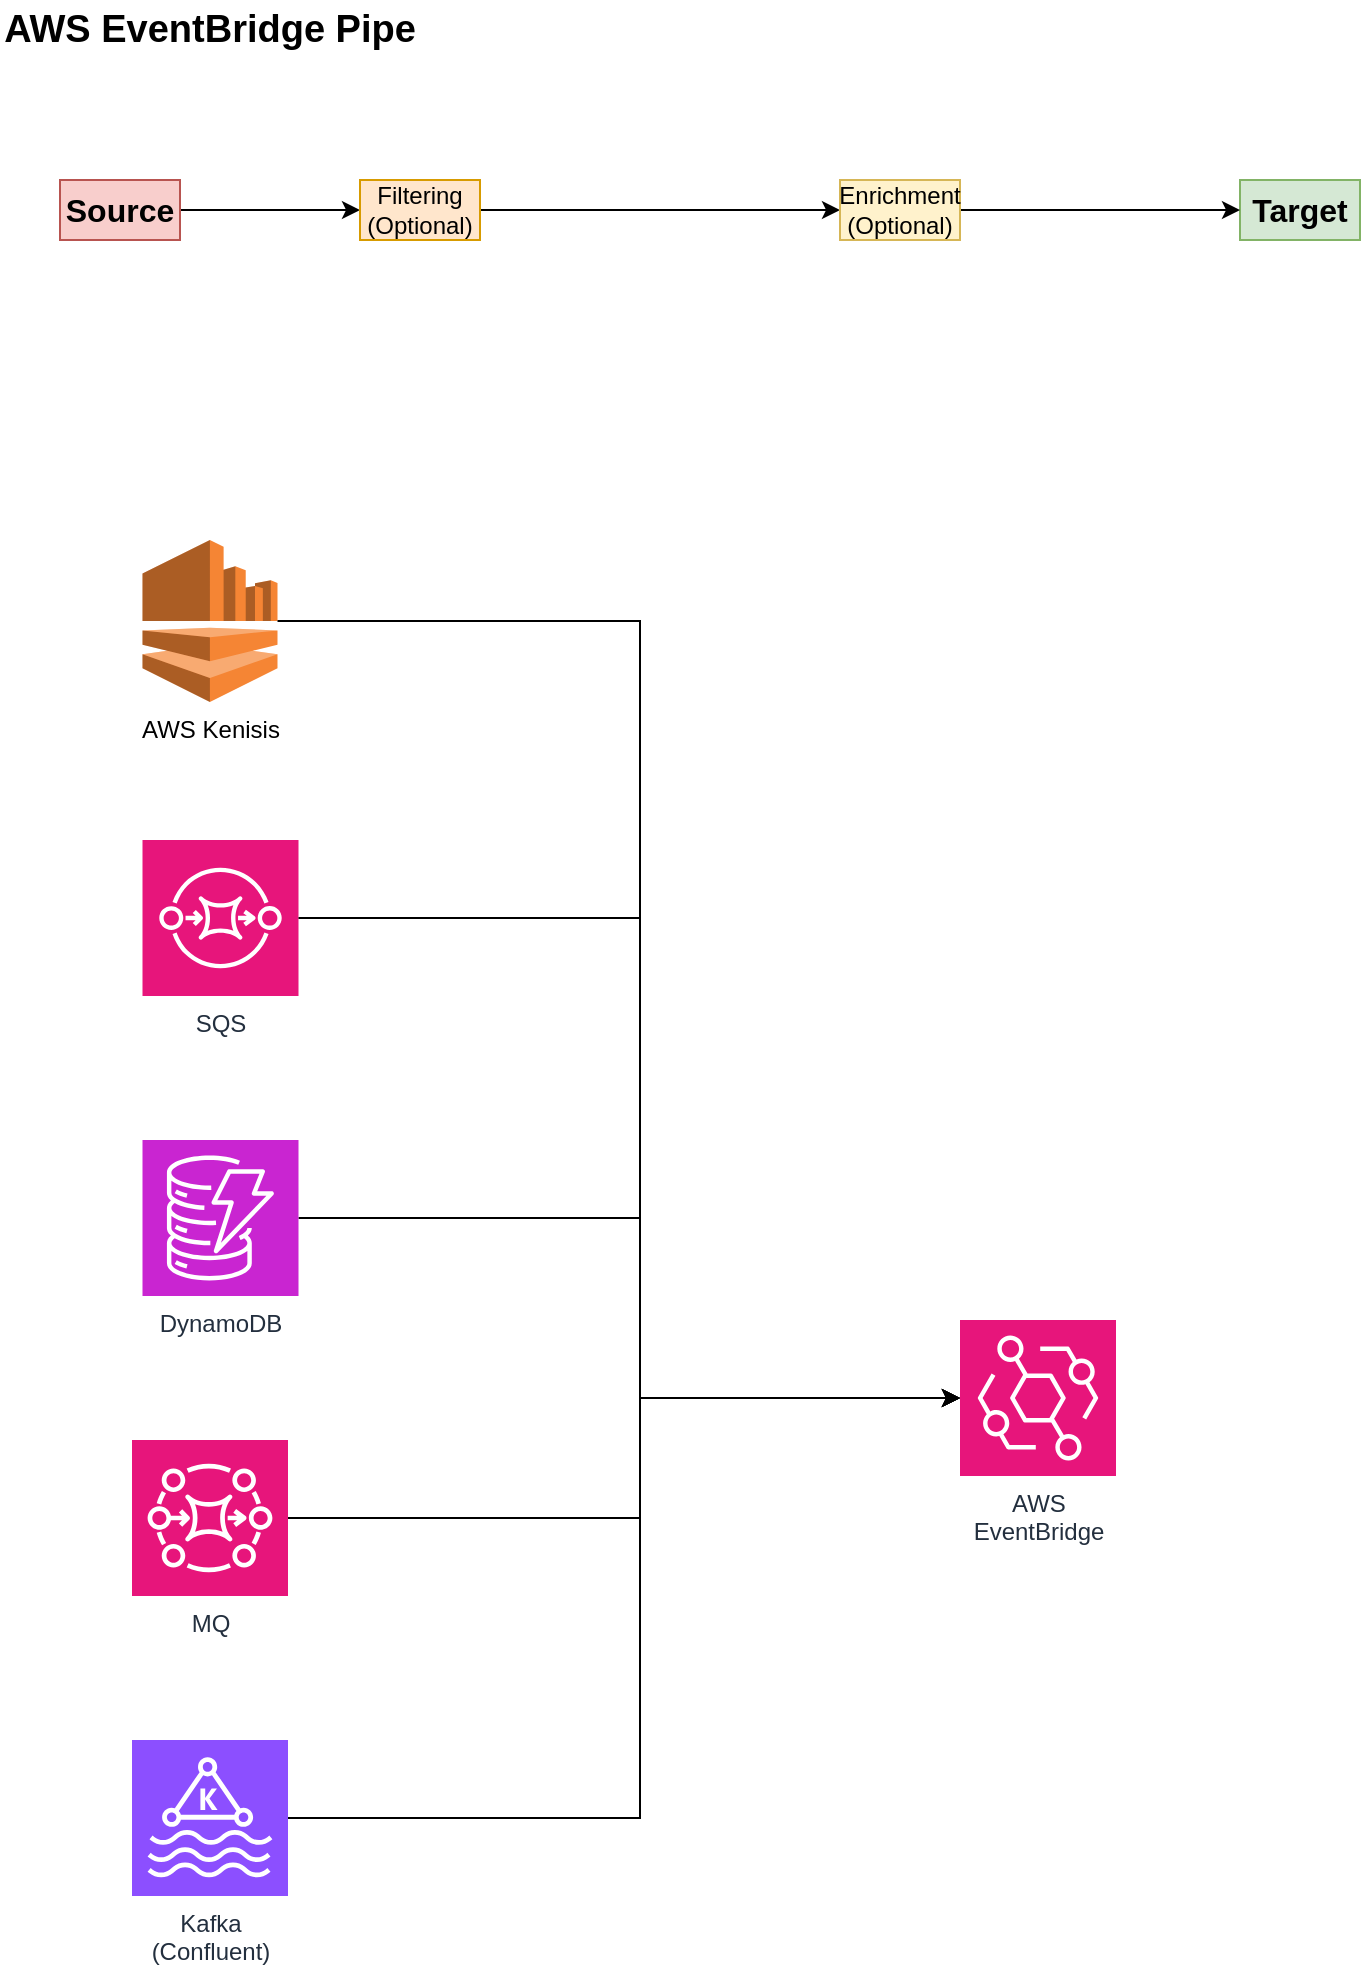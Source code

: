 <mxfile version="28.0.4">
  <diagram name="Page-1" id="sNrjnK8-cML1wDVD-U-E">
    <mxGraphModel dx="916" dy="504" grid="1" gridSize="10" guides="1" tooltips="1" connect="1" arrows="1" fold="1" page="1" pageScale="1" pageWidth="850" pageHeight="1100" math="0" shadow="0">
      <root>
        <mxCell id="0" />
        <mxCell id="1" parent="0" />
        <mxCell id="p6Onq1dFZmuXoKB_c6-O-1" value="AWS&lt;br&gt;EventBridge" style="sketch=0;points=[[0,0,0],[0.25,0,0],[0.5,0,0],[0.75,0,0],[1,0,0],[0,1,0],[0.25,1,0],[0.5,1,0],[0.75,1,0],[1,1,0],[0,0.25,0],[0,0.5,0],[0,0.75,0],[1,0.25,0],[1,0.5,0],[1,0.75,0]];outlineConnect=0;fontColor=#232F3E;fillColor=#E7157B;strokeColor=#ffffff;dashed=0;verticalLabelPosition=bottom;verticalAlign=top;align=center;html=1;fontSize=12;fontStyle=0;aspect=fixed;shape=mxgraph.aws4.resourceIcon;resIcon=mxgraph.aws4.eventbridge;" parent="1" vertex="1">
          <mxGeometry x="530" y="690" width="78" height="78" as="geometry" />
        </mxCell>
        <mxCell id="p6Onq1dFZmuXoKB_c6-O-2" value="AWS EventBridge Pipe" style="text;html=1;align=center;verticalAlign=middle;whiteSpace=wrap;rounded=0;fontStyle=1;fontSize=19;" parent="1" vertex="1">
          <mxGeometry x="50" y="30" width="210" height="30" as="geometry" />
        </mxCell>
        <mxCell id="p6Onq1dFZmuXoKB_c6-O-9" style="edgeStyle=orthogonalEdgeStyle;rounded=0;orthogonalLoop=1;jettySize=auto;html=1;entryX=0;entryY=0.5;entryDx=0;entryDy=0;" parent="1" source="p6Onq1dFZmuXoKB_c6-O-4" target="p6Onq1dFZmuXoKB_c6-O-7" edge="1">
          <mxGeometry relative="1" as="geometry" />
        </mxCell>
        <mxCell id="p6Onq1dFZmuXoKB_c6-O-4" value="Source" style="text;html=1;align=center;verticalAlign=middle;whiteSpace=wrap;rounded=0;fontStyle=1;fontSize=16;fillColor=#f8cecc;strokeColor=#b85450;" parent="1" vertex="1">
          <mxGeometry x="80" y="120" width="60" height="30" as="geometry" />
        </mxCell>
        <mxCell id="p6Onq1dFZmuXoKB_c6-O-5" value="Target" style="text;html=1;align=center;verticalAlign=middle;whiteSpace=wrap;rounded=0;fontStyle=1;fontSize=16;fillColor=#d5e8d4;strokeColor=#82b366;" parent="1" vertex="1">
          <mxGeometry x="670" y="120" width="60" height="30" as="geometry" />
        </mxCell>
        <mxCell id="p6Onq1dFZmuXoKB_c6-O-10" style="edgeStyle=orthogonalEdgeStyle;rounded=0;orthogonalLoop=1;jettySize=auto;html=1;entryX=0;entryY=0.5;entryDx=0;entryDy=0;" parent="1" source="p6Onq1dFZmuXoKB_c6-O-7" target="p6Onq1dFZmuXoKB_c6-O-8" edge="1">
          <mxGeometry relative="1" as="geometry" />
        </mxCell>
        <mxCell id="p6Onq1dFZmuXoKB_c6-O-7" value="Filtering&lt;br&gt;(Optional)" style="text;html=1;align=center;verticalAlign=middle;whiteSpace=wrap;rounded=0;fillColor=#ffe6cc;strokeColor=#d79b00;" parent="1" vertex="1">
          <mxGeometry x="230" y="120" width="60" height="30" as="geometry" />
        </mxCell>
        <mxCell id="p6Onq1dFZmuXoKB_c6-O-11" style="edgeStyle=orthogonalEdgeStyle;rounded=0;orthogonalLoop=1;jettySize=auto;html=1;" parent="1" source="p6Onq1dFZmuXoKB_c6-O-8" target="p6Onq1dFZmuXoKB_c6-O-5" edge="1">
          <mxGeometry relative="1" as="geometry" />
        </mxCell>
        <mxCell id="p6Onq1dFZmuXoKB_c6-O-8" value="Enrichment&lt;br&gt;(Optional)" style="text;html=1;align=center;verticalAlign=middle;whiteSpace=wrap;rounded=0;fillColor=#fff2cc;strokeColor=#d6b656;" parent="1" vertex="1">
          <mxGeometry x="470" y="120" width="60" height="30" as="geometry" />
        </mxCell>
        <mxCell id="p6Onq1dFZmuXoKB_c6-O-12" value="AWS Kenisis" style="outlineConnect=0;dashed=0;verticalLabelPosition=bottom;verticalAlign=top;align=center;html=1;shape=mxgraph.aws3.kinesis;fillColor=#F58534;gradientColor=none;" parent="1" vertex="1">
          <mxGeometry x="121.25" y="300" width="67.5" height="81" as="geometry" />
        </mxCell>
        <mxCell id="p6Onq1dFZmuXoKB_c6-O-13" value="SQS" style="sketch=0;points=[[0,0,0],[0.25,0,0],[0.5,0,0],[0.75,0,0],[1,0,0],[0,1,0],[0.25,1,0],[0.5,1,0],[0.75,1,0],[1,1,0],[0,0.25,0],[0,0.5,0],[0,0.75,0],[1,0.25,0],[1,0.5,0],[1,0.75,0]];outlineConnect=0;fontColor=#232F3E;fillColor=#E7157B;strokeColor=#ffffff;dashed=0;verticalLabelPosition=bottom;verticalAlign=top;align=center;html=1;fontSize=12;fontStyle=0;aspect=fixed;shape=mxgraph.aws4.resourceIcon;resIcon=mxgraph.aws4.sqs;" parent="1" vertex="1">
          <mxGeometry x="121.25" y="450" width="78" height="78" as="geometry" />
        </mxCell>
        <mxCell id="p6Onq1dFZmuXoKB_c6-O-21" style="edgeStyle=orthogonalEdgeStyle;rounded=0;orthogonalLoop=1;jettySize=auto;html=1;" parent="1" source="p6Onq1dFZmuXoKB_c6-O-15" target="p6Onq1dFZmuXoKB_c6-O-1" edge="1">
          <mxGeometry relative="1" as="geometry">
            <Array as="points">
              <mxPoint x="370" y="639" />
              <mxPoint x="370" y="729" />
            </Array>
          </mxGeometry>
        </mxCell>
        <mxCell id="p6Onq1dFZmuXoKB_c6-O-15" value="DynamoDB" style="sketch=0;points=[[0,0,0],[0.25,0,0],[0.5,0,0],[0.75,0,0],[1,0,0],[0,1,0],[0.25,1,0],[0.5,1,0],[0.75,1,0],[1,1,0],[0,0.25,0],[0,0.5,0],[0,0.75,0],[1,0.25,0],[1,0.5,0],[1,0.75,0]];outlineConnect=0;fontColor=#232F3E;fillColor=#C925D1;strokeColor=#ffffff;dashed=0;verticalLabelPosition=bottom;verticalAlign=top;align=center;html=1;fontSize=12;fontStyle=0;aspect=fixed;shape=mxgraph.aws4.resourceIcon;resIcon=mxgraph.aws4.dynamodb;" parent="1" vertex="1">
          <mxGeometry x="121.25" y="600" width="78" height="78" as="geometry" />
        </mxCell>
        <mxCell id="p6Onq1dFZmuXoKB_c6-O-16" value="MQ" style="sketch=0;points=[[0,0,0],[0.25,0,0],[0.5,0,0],[0.75,0,0],[1,0,0],[0,1,0],[0.25,1,0],[0.5,1,0],[0.75,1,0],[1,1,0],[0,0.25,0],[0,0.5,0],[0,0.75,0],[1,0.25,0],[1,0.5,0],[1,0.75,0]];outlineConnect=0;fontColor=#232F3E;fillColor=#E7157B;strokeColor=#ffffff;dashed=0;verticalLabelPosition=bottom;verticalAlign=top;align=center;html=1;fontSize=12;fontStyle=0;aspect=fixed;shape=mxgraph.aws4.resourceIcon;resIcon=mxgraph.aws4.mq;" parent="1" vertex="1">
          <mxGeometry x="116" y="750" width="78" height="78" as="geometry" />
        </mxCell>
        <mxCell id="p6Onq1dFZmuXoKB_c6-O-17" value="Kafka&lt;br&gt;(Confluent)" style="sketch=0;points=[[0,0,0],[0.25,0,0],[0.5,0,0],[0.75,0,0],[1,0,0],[0,1,0],[0.25,1,0],[0.5,1,0],[0.75,1,0],[1,1,0],[0,0.25,0],[0,0.5,0],[0,0.75,0],[1,0.25,0],[1,0.5,0],[1,0.75,0]];outlineConnect=0;fontColor=#232F3E;fillColor=#8C4FFF;strokeColor=#ffffff;dashed=0;verticalLabelPosition=bottom;verticalAlign=top;align=center;html=1;fontSize=12;fontStyle=0;aspect=fixed;shape=mxgraph.aws4.resourceIcon;resIcon=mxgraph.aws4.managed_streaming_for_kafka;" parent="1" vertex="1">
          <mxGeometry x="116" y="900" width="78" height="78" as="geometry" />
        </mxCell>
        <mxCell id="p6Onq1dFZmuXoKB_c6-O-19" style="edgeStyle=orthogonalEdgeStyle;rounded=0;orthogonalLoop=1;jettySize=auto;html=1;entryX=0;entryY=0.5;entryDx=0;entryDy=0;entryPerimeter=0;" parent="1" source="p6Onq1dFZmuXoKB_c6-O-12" target="p6Onq1dFZmuXoKB_c6-O-1" edge="1">
          <mxGeometry relative="1" as="geometry">
            <Array as="points">
              <mxPoint x="370" y="341" />
              <mxPoint x="370" y="729" />
            </Array>
          </mxGeometry>
        </mxCell>
        <mxCell id="p6Onq1dFZmuXoKB_c6-O-20" style="edgeStyle=orthogonalEdgeStyle;rounded=0;orthogonalLoop=1;jettySize=auto;html=1;entryX=0;entryY=0.5;entryDx=0;entryDy=0;entryPerimeter=0;" parent="1" source="p6Onq1dFZmuXoKB_c6-O-13" target="p6Onq1dFZmuXoKB_c6-O-1" edge="1">
          <mxGeometry relative="1" as="geometry">
            <Array as="points">
              <mxPoint x="370" y="489" />
              <mxPoint x="370" y="729" />
            </Array>
          </mxGeometry>
        </mxCell>
        <mxCell id="p6Onq1dFZmuXoKB_c6-O-22" style="edgeStyle=orthogonalEdgeStyle;rounded=0;orthogonalLoop=1;jettySize=auto;html=1;entryX=0;entryY=0.5;entryDx=0;entryDy=0;entryPerimeter=0;" parent="1" source="p6Onq1dFZmuXoKB_c6-O-16" target="p6Onq1dFZmuXoKB_c6-O-1" edge="1">
          <mxGeometry relative="1" as="geometry">
            <Array as="points">
              <mxPoint x="370" y="789" />
              <mxPoint x="370" y="729" />
            </Array>
          </mxGeometry>
        </mxCell>
        <mxCell id="p6Onq1dFZmuXoKB_c6-O-23" style="edgeStyle=orthogonalEdgeStyle;rounded=0;orthogonalLoop=1;jettySize=auto;html=1;entryX=0;entryY=0.5;entryDx=0;entryDy=0;entryPerimeter=0;" parent="1" source="p6Onq1dFZmuXoKB_c6-O-17" target="p6Onq1dFZmuXoKB_c6-O-1" edge="1">
          <mxGeometry relative="1" as="geometry">
            <Array as="points">
              <mxPoint x="370" y="939" />
              <mxPoint x="370" y="729" />
            </Array>
          </mxGeometry>
        </mxCell>
      </root>
    </mxGraphModel>
  </diagram>
</mxfile>

